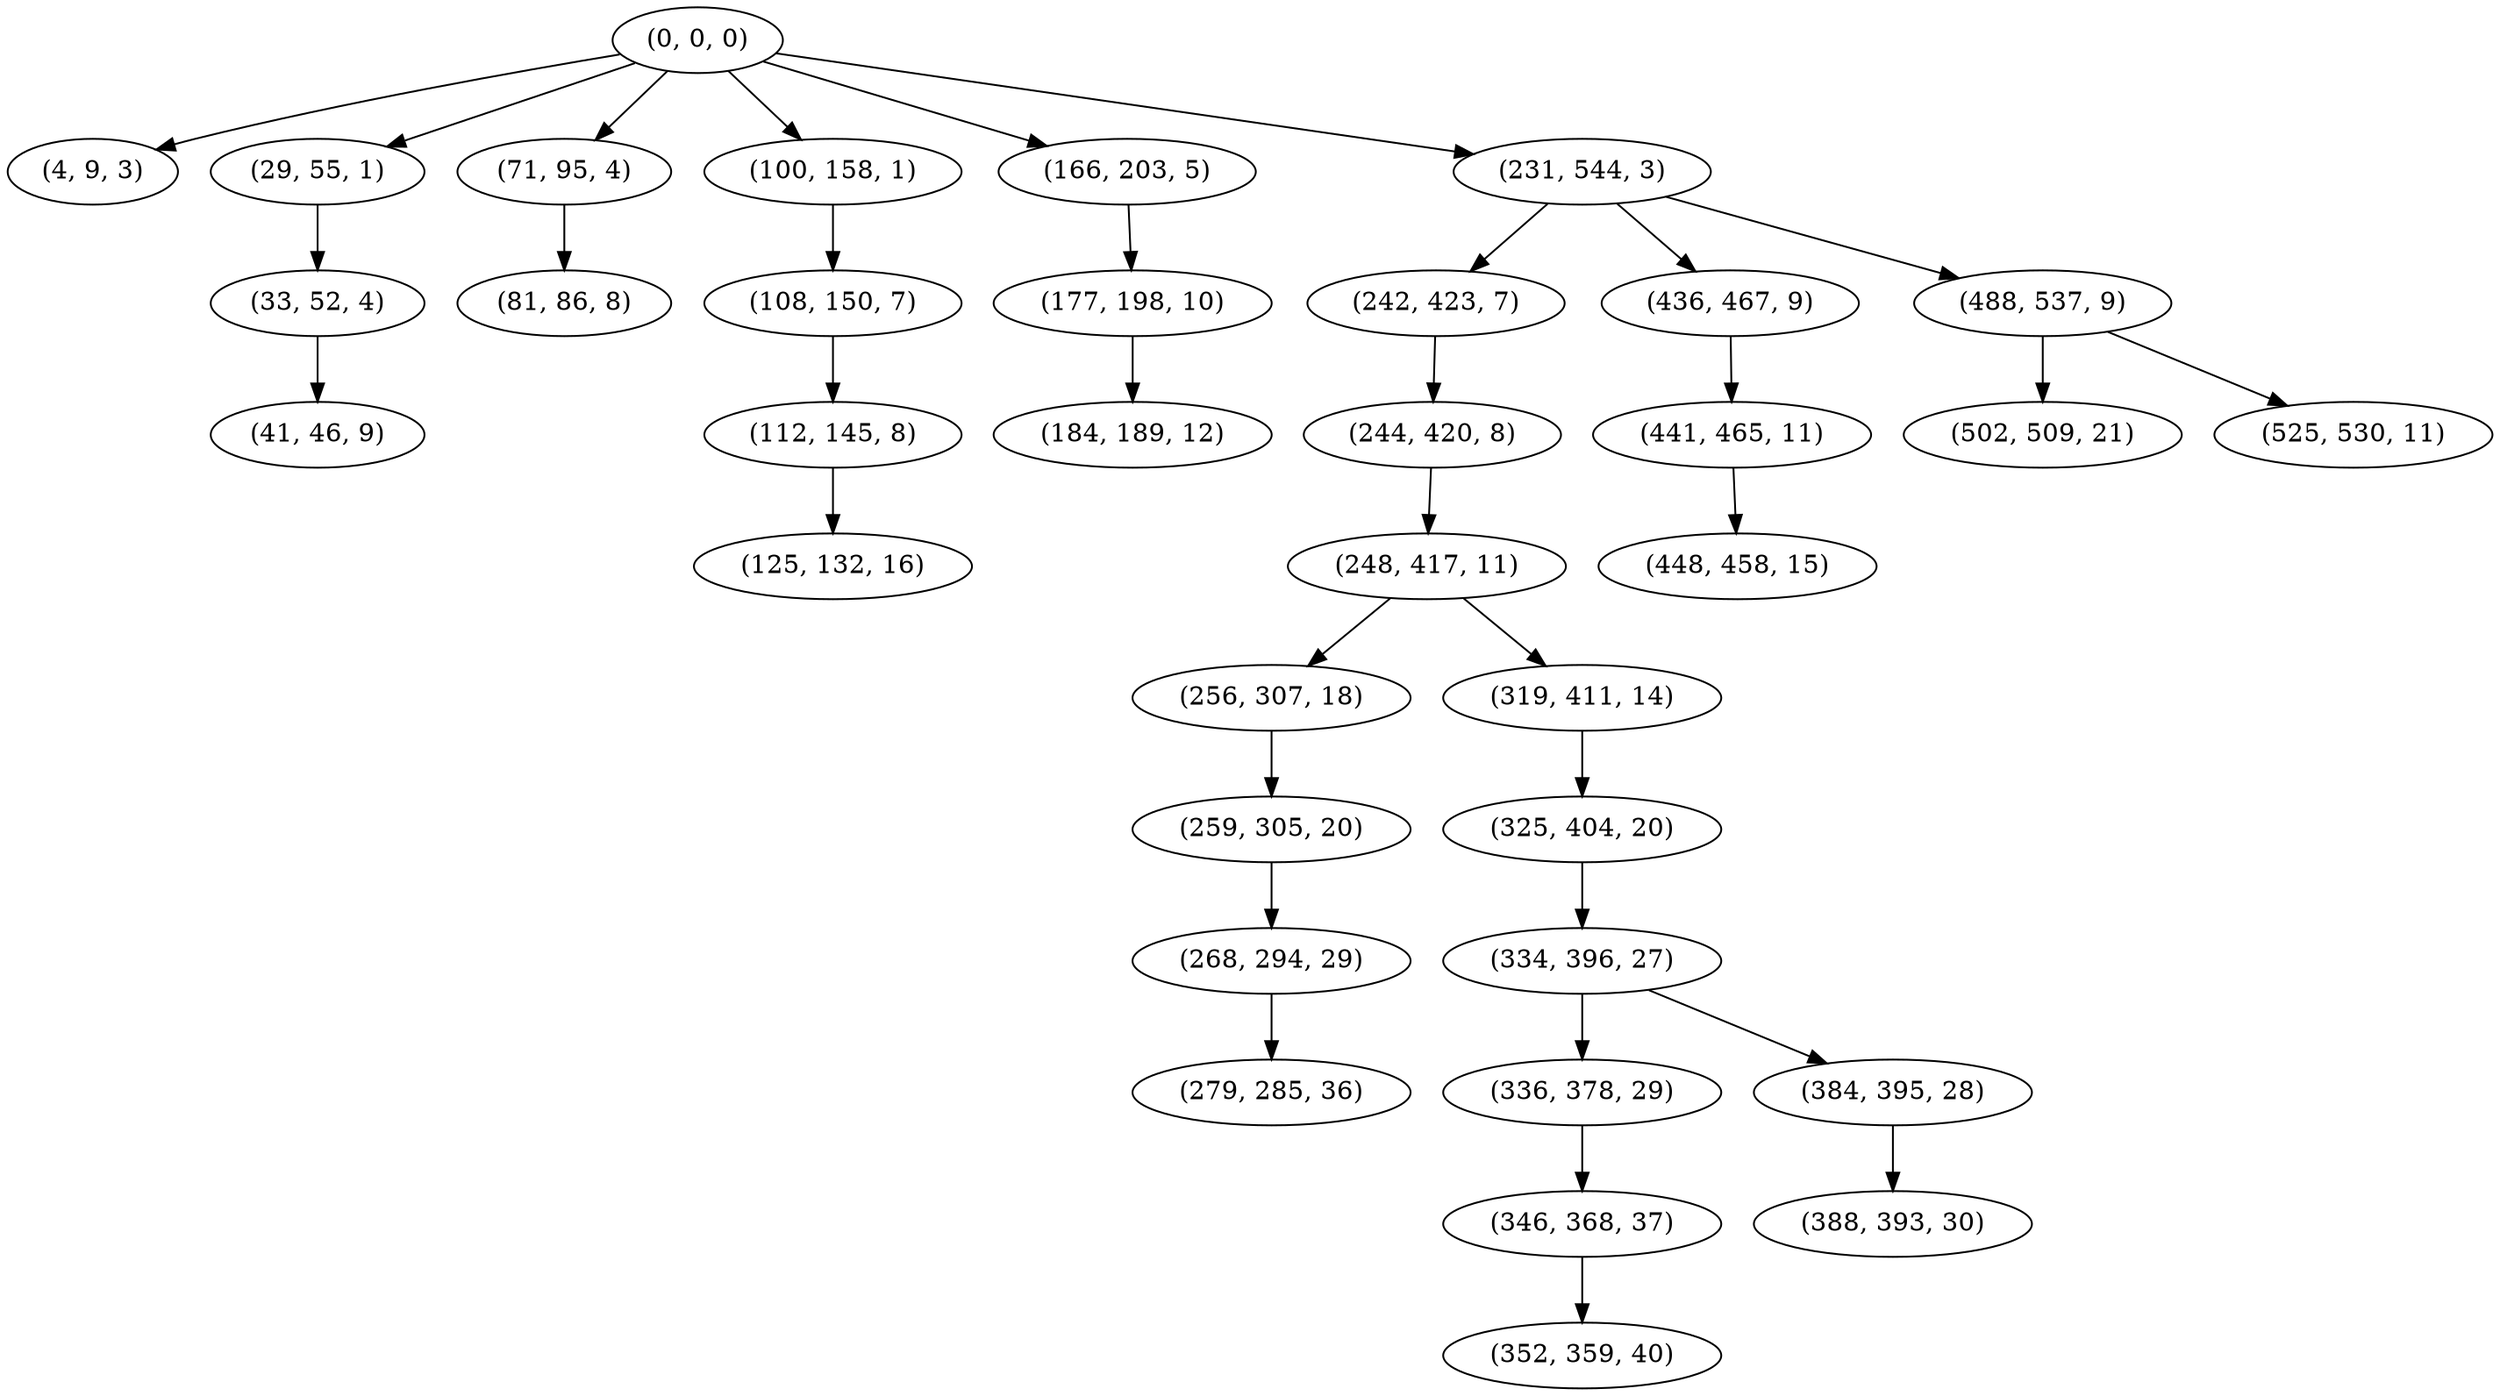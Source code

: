 digraph tree {
    "(0, 0, 0)";
    "(4, 9, 3)";
    "(29, 55, 1)";
    "(33, 52, 4)";
    "(41, 46, 9)";
    "(71, 95, 4)";
    "(81, 86, 8)";
    "(100, 158, 1)";
    "(108, 150, 7)";
    "(112, 145, 8)";
    "(125, 132, 16)";
    "(166, 203, 5)";
    "(177, 198, 10)";
    "(184, 189, 12)";
    "(231, 544, 3)";
    "(242, 423, 7)";
    "(244, 420, 8)";
    "(248, 417, 11)";
    "(256, 307, 18)";
    "(259, 305, 20)";
    "(268, 294, 29)";
    "(279, 285, 36)";
    "(319, 411, 14)";
    "(325, 404, 20)";
    "(334, 396, 27)";
    "(336, 378, 29)";
    "(346, 368, 37)";
    "(352, 359, 40)";
    "(384, 395, 28)";
    "(388, 393, 30)";
    "(436, 467, 9)";
    "(441, 465, 11)";
    "(448, 458, 15)";
    "(488, 537, 9)";
    "(502, 509, 21)";
    "(525, 530, 11)";
    "(0, 0, 0)" -> "(4, 9, 3)";
    "(0, 0, 0)" -> "(29, 55, 1)";
    "(0, 0, 0)" -> "(71, 95, 4)";
    "(0, 0, 0)" -> "(100, 158, 1)";
    "(0, 0, 0)" -> "(166, 203, 5)";
    "(0, 0, 0)" -> "(231, 544, 3)";
    "(29, 55, 1)" -> "(33, 52, 4)";
    "(33, 52, 4)" -> "(41, 46, 9)";
    "(71, 95, 4)" -> "(81, 86, 8)";
    "(100, 158, 1)" -> "(108, 150, 7)";
    "(108, 150, 7)" -> "(112, 145, 8)";
    "(112, 145, 8)" -> "(125, 132, 16)";
    "(166, 203, 5)" -> "(177, 198, 10)";
    "(177, 198, 10)" -> "(184, 189, 12)";
    "(231, 544, 3)" -> "(242, 423, 7)";
    "(231, 544, 3)" -> "(436, 467, 9)";
    "(231, 544, 3)" -> "(488, 537, 9)";
    "(242, 423, 7)" -> "(244, 420, 8)";
    "(244, 420, 8)" -> "(248, 417, 11)";
    "(248, 417, 11)" -> "(256, 307, 18)";
    "(248, 417, 11)" -> "(319, 411, 14)";
    "(256, 307, 18)" -> "(259, 305, 20)";
    "(259, 305, 20)" -> "(268, 294, 29)";
    "(268, 294, 29)" -> "(279, 285, 36)";
    "(319, 411, 14)" -> "(325, 404, 20)";
    "(325, 404, 20)" -> "(334, 396, 27)";
    "(334, 396, 27)" -> "(336, 378, 29)";
    "(334, 396, 27)" -> "(384, 395, 28)";
    "(336, 378, 29)" -> "(346, 368, 37)";
    "(346, 368, 37)" -> "(352, 359, 40)";
    "(384, 395, 28)" -> "(388, 393, 30)";
    "(436, 467, 9)" -> "(441, 465, 11)";
    "(441, 465, 11)" -> "(448, 458, 15)";
    "(488, 537, 9)" -> "(502, 509, 21)";
    "(488, 537, 9)" -> "(525, 530, 11)";
}
